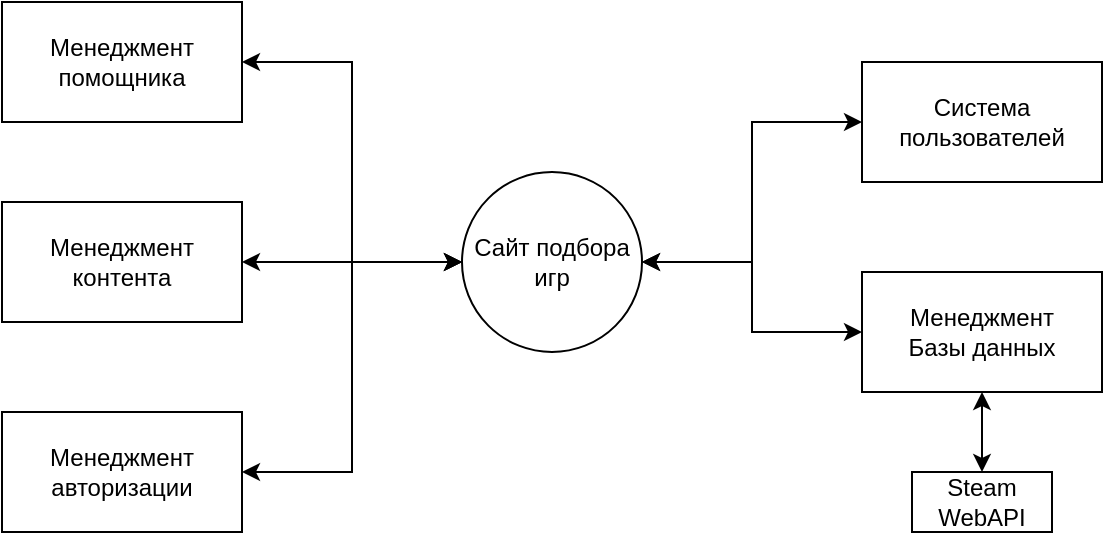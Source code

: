 <mxfile version="17.4.6" type="device"><diagram id="ae73abDAOe852Dj8XQcF" name="Page-1"><mxGraphModel dx="684" dy="744" grid="1" gridSize="10" guides="1" tooltips="1" connect="1" arrows="1" fold="1" page="1" pageScale="1" pageWidth="827" pageHeight="1169" math="0" shadow="0"><root><mxCell id="0"/><mxCell id="1" parent="0"/><mxCell id="xqmUMMZN1aU7Gd77NgmR-9" style="edgeStyle=orthogonalEdgeStyle;rounded=0;orthogonalLoop=1;jettySize=auto;html=1;exitX=0;exitY=0.5;exitDx=0;exitDy=0;entryX=1;entryY=0.5;entryDx=0;entryDy=0;startArrow=classic;startFill=1;" edge="1" parent="1" source="xqmUMMZN1aU7Gd77NgmR-1" target="xqmUMMZN1aU7Gd77NgmR-2"><mxGeometry relative="1" as="geometry"/></mxCell><mxCell id="xqmUMMZN1aU7Gd77NgmR-10" style="edgeStyle=orthogonalEdgeStyle;rounded=0;orthogonalLoop=1;jettySize=auto;html=1;exitX=0;exitY=0.5;exitDx=0;exitDy=0;entryX=1;entryY=0.5;entryDx=0;entryDy=0;startArrow=classic;startFill=1;" edge="1" parent="1" source="xqmUMMZN1aU7Gd77NgmR-1" target="xqmUMMZN1aU7Gd77NgmR-4"><mxGeometry relative="1" as="geometry"/></mxCell><mxCell id="xqmUMMZN1aU7Gd77NgmR-11" style="edgeStyle=orthogonalEdgeStyle;rounded=0;orthogonalLoop=1;jettySize=auto;html=1;exitX=1;exitY=0.5;exitDx=0;exitDy=0;entryX=0;entryY=0.5;entryDx=0;entryDy=0;startArrow=classic;startFill=1;" edge="1" parent="1" source="xqmUMMZN1aU7Gd77NgmR-1" target="xqmUMMZN1aU7Gd77NgmR-5"><mxGeometry relative="1" as="geometry"/></mxCell><mxCell id="xqmUMMZN1aU7Gd77NgmR-12" style="edgeStyle=orthogonalEdgeStyle;rounded=0;orthogonalLoop=1;jettySize=auto;html=1;exitX=1;exitY=0.5;exitDx=0;exitDy=0;entryX=0;entryY=0.5;entryDx=0;entryDy=0;startArrow=classic;startFill=1;" edge="1" parent="1" source="xqmUMMZN1aU7Gd77NgmR-1" target="xqmUMMZN1aU7Gd77NgmR-6"><mxGeometry relative="1" as="geometry"/></mxCell><mxCell id="xqmUMMZN1aU7Gd77NgmR-1" value="Сайт подбора игр" style="ellipse;whiteSpace=wrap;html=1;aspect=fixed;" vertex="1" parent="1"><mxGeometry x="340" y="375" width="90" height="90" as="geometry"/></mxCell><mxCell id="xqmUMMZN1aU7Gd77NgmR-2" value="Менеджмент помощника" style="rounded=0;whiteSpace=wrap;html=1;" vertex="1" parent="1"><mxGeometry x="110" y="290" width="120" height="60" as="geometry"/></mxCell><mxCell id="xqmUMMZN1aU7Gd77NgmR-8" style="edgeStyle=orthogonalEdgeStyle;rounded=0;orthogonalLoop=1;jettySize=auto;html=1;exitX=1;exitY=0.5;exitDx=0;exitDy=0;entryX=0;entryY=0.5;entryDx=0;entryDy=0;startArrow=classic;startFill=1;" edge="1" parent="1" source="xqmUMMZN1aU7Gd77NgmR-3" target="xqmUMMZN1aU7Gd77NgmR-1"><mxGeometry relative="1" as="geometry"/></mxCell><mxCell id="xqmUMMZN1aU7Gd77NgmR-3" value="Менеджмент&lt;br&gt;контента" style="rounded=0;whiteSpace=wrap;html=1;" vertex="1" parent="1"><mxGeometry x="110" y="390" width="120" height="60" as="geometry"/></mxCell><mxCell id="xqmUMMZN1aU7Gd77NgmR-4" value="Менеджмент&lt;br&gt;авторизации" style="rounded=0;whiteSpace=wrap;html=1;" vertex="1" parent="1"><mxGeometry x="110" y="495" width="120" height="60" as="geometry"/></mxCell><mxCell id="xqmUMMZN1aU7Gd77NgmR-5" value="Система пользователей" style="rounded=0;whiteSpace=wrap;html=1;" vertex="1" parent="1"><mxGeometry x="540" y="320" width="120" height="60" as="geometry"/></mxCell><mxCell id="xqmUMMZN1aU7Gd77NgmR-13" style="edgeStyle=orthogonalEdgeStyle;rounded=0;orthogonalLoop=1;jettySize=auto;html=1;exitX=0.5;exitY=1;exitDx=0;exitDy=0;startArrow=classic;startFill=1;entryX=0.5;entryY=0;entryDx=0;entryDy=0;" edge="1" parent="1" source="xqmUMMZN1aU7Gd77NgmR-6" target="xqmUMMZN1aU7Gd77NgmR-7"><mxGeometry relative="1" as="geometry"><mxPoint x="600" y="505" as="targetPoint"/></mxGeometry></mxCell><mxCell id="xqmUMMZN1aU7Gd77NgmR-6" value="Менеджмент&lt;br&gt;Базы данных" style="rounded=0;whiteSpace=wrap;html=1;" vertex="1" parent="1"><mxGeometry x="540" y="425" width="120" height="60" as="geometry"/></mxCell><mxCell id="xqmUMMZN1aU7Gd77NgmR-7" value="Steam WebAPI" style="rounded=0;whiteSpace=wrap;html=1;" vertex="1" parent="1"><mxGeometry x="565" y="525" width="70" height="30" as="geometry"/></mxCell></root></mxGraphModel></diagram></mxfile>